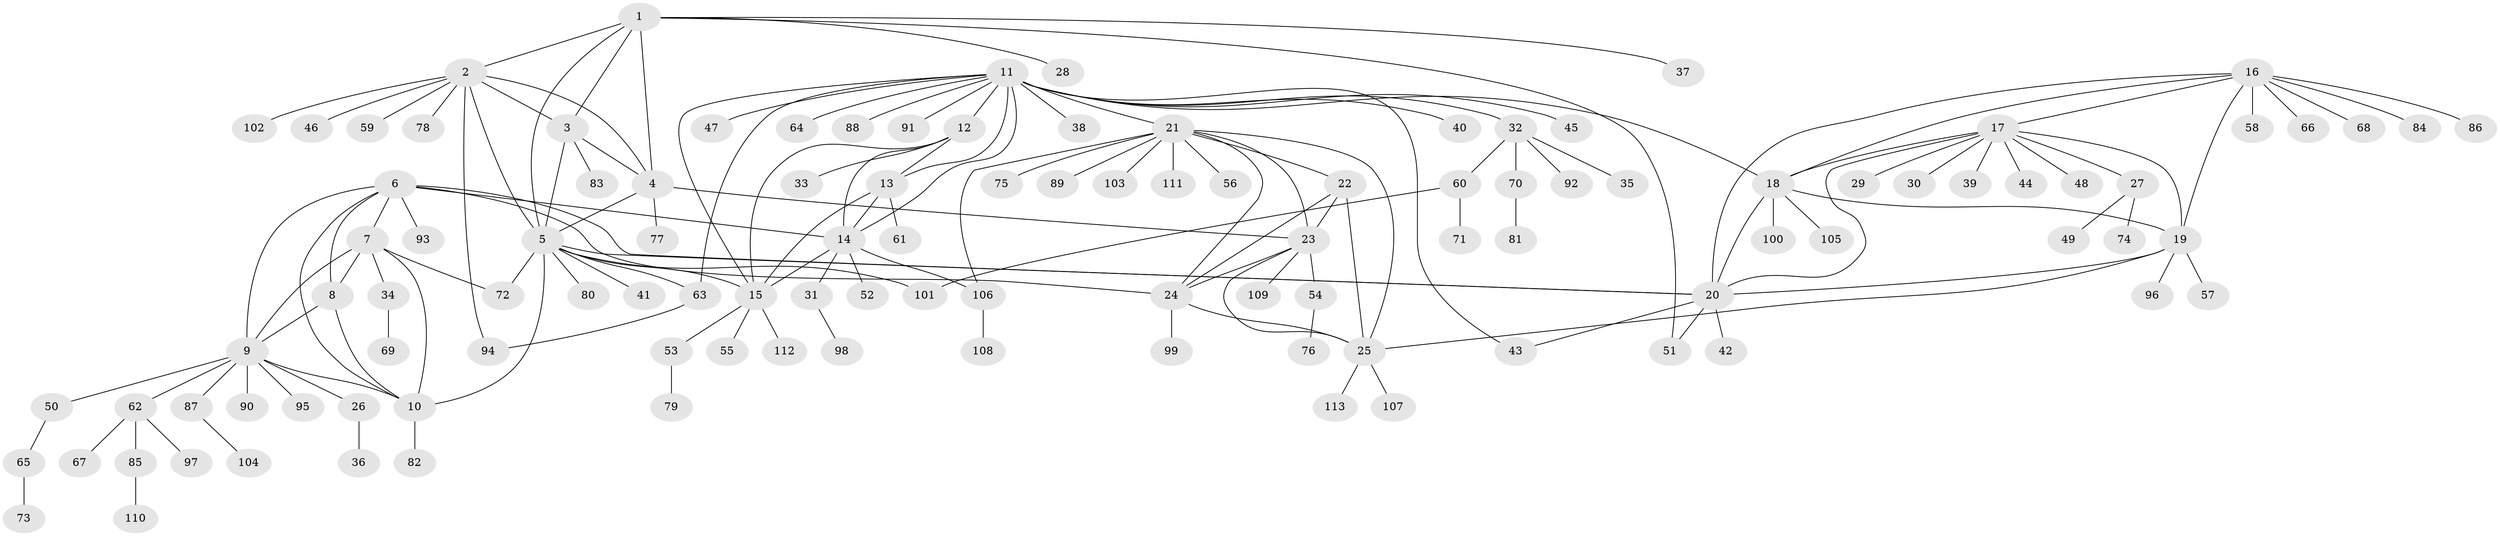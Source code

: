 // coarse degree distribution, {4: 0.047058823529411764, 8: 0.047058823529411764, 12: 0.011764705882352941, 6: 0.058823529411764705, 7: 0.023529411764705882, 3: 0.058823529411764705, 9: 0.023529411764705882, 14: 0.011764705882352941, 10: 0.011764705882352941, 5: 0.011764705882352941, 1: 0.611764705882353, 2: 0.08235294117647059}
// Generated by graph-tools (version 1.1) at 2025/42/03/06/25 10:42:13]
// undirected, 113 vertices, 155 edges
graph export_dot {
graph [start="1"]
  node [color=gray90,style=filled];
  1;
  2;
  3;
  4;
  5;
  6;
  7;
  8;
  9;
  10;
  11;
  12;
  13;
  14;
  15;
  16;
  17;
  18;
  19;
  20;
  21;
  22;
  23;
  24;
  25;
  26;
  27;
  28;
  29;
  30;
  31;
  32;
  33;
  34;
  35;
  36;
  37;
  38;
  39;
  40;
  41;
  42;
  43;
  44;
  45;
  46;
  47;
  48;
  49;
  50;
  51;
  52;
  53;
  54;
  55;
  56;
  57;
  58;
  59;
  60;
  61;
  62;
  63;
  64;
  65;
  66;
  67;
  68;
  69;
  70;
  71;
  72;
  73;
  74;
  75;
  76;
  77;
  78;
  79;
  80;
  81;
  82;
  83;
  84;
  85;
  86;
  87;
  88;
  89;
  90;
  91;
  92;
  93;
  94;
  95;
  96;
  97;
  98;
  99;
  100;
  101;
  102;
  103;
  104;
  105;
  106;
  107;
  108;
  109;
  110;
  111;
  112;
  113;
  1 -- 2;
  1 -- 3;
  1 -- 4;
  1 -- 5;
  1 -- 28;
  1 -- 37;
  1 -- 51;
  2 -- 3;
  2 -- 4;
  2 -- 5;
  2 -- 46;
  2 -- 59;
  2 -- 78;
  2 -- 94;
  2 -- 102;
  3 -- 4;
  3 -- 5;
  3 -- 83;
  4 -- 5;
  4 -- 23;
  4 -- 77;
  5 -- 10;
  5 -- 15;
  5 -- 20;
  5 -- 41;
  5 -- 63;
  5 -- 72;
  5 -- 80;
  5 -- 101;
  6 -- 7;
  6 -- 8;
  6 -- 9;
  6 -- 10;
  6 -- 14;
  6 -- 20;
  6 -- 24;
  6 -- 93;
  7 -- 8;
  7 -- 9;
  7 -- 10;
  7 -- 34;
  7 -- 72;
  8 -- 9;
  8 -- 10;
  9 -- 10;
  9 -- 26;
  9 -- 50;
  9 -- 62;
  9 -- 87;
  9 -- 90;
  9 -- 95;
  10 -- 82;
  11 -- 12;
  11 -- 13;
  11 -- 14;
  11 -- 15;
  11 -- 18;
  11 -- 21;
  11 -- 32;
  11 -- 38;
  11 -- 40;
  11 -- 43;
  11 -- 45;
  11 -- 47;
  11 -- 63;
  11 -- 64;
  11 -- 88;
  11 -- 91;
  12 -- 13;
  12 -- 14;
  12 -- 15;
  12 -- 33;
  13 -- 14;
  13 -- 15;
  13 -- 61;
  14 -- 15;
  14 -- 31;
  14 -- 52;
  14 -- 106;
  15 -- 53;
  15 -- 55;
  15 -- 112;
  16 -- 17;
  16 -- 18;
  16 -- 19;
  16 -- 20;
  16 -- 58;
  16 -- 66;
  16 -- 68;
  16 -- 84;
  16 -- 86;
  17 -- 18;
  17 -- 19;
  17 -- 20;
  17 -- 27;
  17 -- 29;
  17 -- 30;
  17 -- 39;
  17 -- 44;
  17 -- 48;
  18 -- 19;
  18 -- 20;
  18 -- 100;
  18 -- 105;
  19 -- 20;
  19 -- 25;
  19 -- 57;
  19 -- 96;
  20 -- 42;
  20 -- 43;
  20 -- 51;
  21 -- 22;
  21 -- 23;
  21 -- 24;
  21 -- 25;
  21 -- 56;
  21 -- 75;
  21 -- 89;
  21 -- 103;
  21 -- 106;
  21 -- 111;
  22 -- 23;
  22 -- 24;
  22 -- 25;
  23 -- 24;
  23 -- 25;
  23 -- 54;
  23 -- 109;
  24 -- 25;
  24 -- 99;
  25 -- 107;
  25 -- 113;
  26 -- 36;
  27 -- 49;
  27 -- 74;
  31 -- 98;
  32 -- 35;
  32 -- 60;
  32 -- 70;
  32 -- 92;
  34 -- 69;
  50 -- 65;
  53 -- 79;
  54 -- 76;
  60 -- 71;
  60 -- 101;
  62 -- 67;
  62 -- 85;
  62 -- 97;
  63 -- 94;
  65 -- 73;
  70 -- 81;
  85 -- 110;
  87 -- 104;
  106 -- 108;
}
